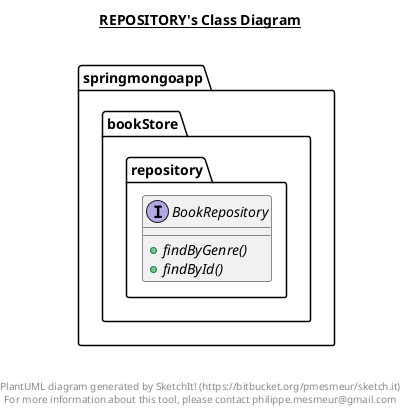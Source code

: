 @startuml

title __REPOSITORY's Class Diagram__\n

  namespace springmongoapp.bookStore {
    namespace repository {
      interface springmongoapp.bookStore.repository.BookRepository {
          {abstract} + findByGenre()
          {abstract} + findById()
      }
    }
  }
  



right footer


PlantUML diagram generated by SketchIt! (https://bitbucket.org/pmesmeur/sketch.it)
For more information about this tool, please contact philippe.mesmeur@gmail.com
endfooter

@enduml
